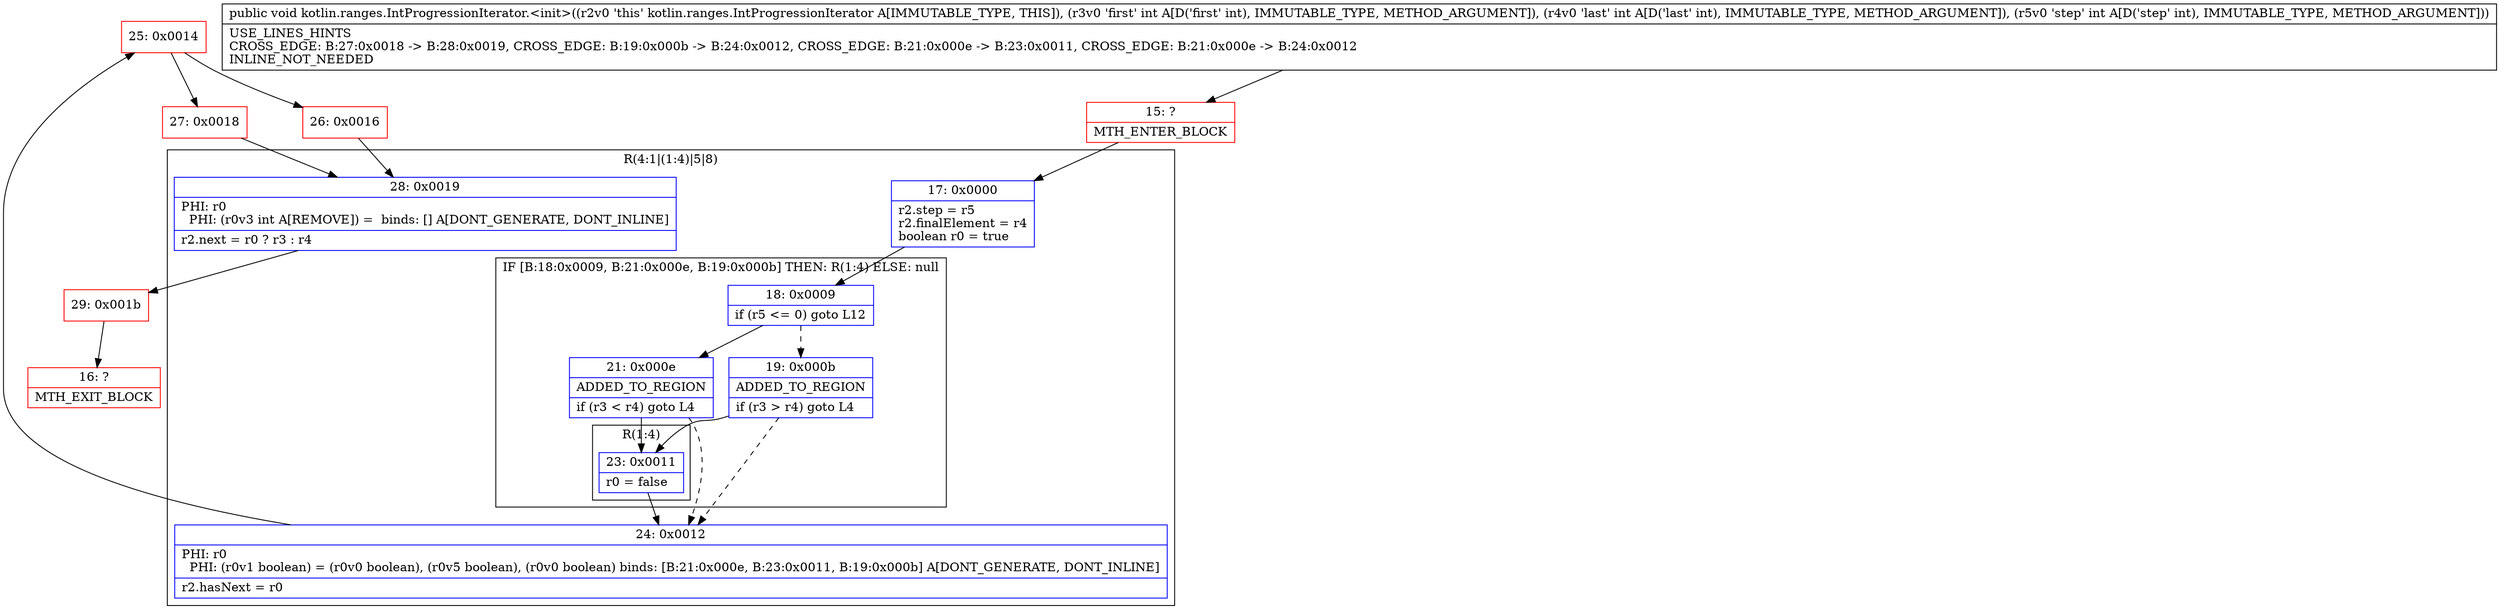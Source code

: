 digraph "CFG forkotlin.ranges.IntProgressionIterator.\<init\>(III)V" {
subgraph cluster_Region_86513805 {
label = "R(4:1|(1:4)|5|8)";
node [shape=record,color=blue];
Node_17 [shape=record,label="{17\:\ 0x0000|r2.step = r5\lr2.finalElement = r4\lboolean r0 = true\l}"];
subgraph cluster_IfRegion_391779935 {
label = "IF [B:18:0x0009, B:21:0x000e, B:19:0x000b] THEN: R(1:4) ELSE: null";
node [shape=record,color=blue];
Node_18 [shape=record,label="{18\:\ 0x0009|if (r5 \<= 0) goto L12\l}"];
Node_21 [shape=record,label="{21\:\ 0x000e|ADDED_TO_REGION\l|if (r3 \< r4) goto L4\l}"];
Node_19 [shape=record,label="{19\:\ 0x000b|ADDED_TO_REGION\l|if (r3 \> r4) goto L4\l}"];
subgraph cluster_Region_700238876 {
label = "R(1:4)";
node [shape=record,color=blue];
Node_23 [shape=record,label="{23\:\ 0x0011|r0 = false\l}"];
}
}
Node_24 [shape=record,label="{24\:\ 0x0012|PHI: r0 \l  PHI: (r0v1 boolean) = (r0v0 boolean), (r0v5 boolean), (r0v0 boolean) binds: [B:21:0x000e, B:23:0x0011, B:19:0x000b] A[DONT_GENERATE, DONT_INLINE]\l|r2.hasNext = r0\l}"];
Node_28 [shape=record,label="{28\:\ 0x0019|PHI: r0 \l  PHI: (r0v3 int A[REMOVE]) =  binds: [] A[DONT_GENERATE, DONT_INLINE]\l|r2.next = r0 ? r3 : r4\l}"];
}
Node_15 [shape=record,color=red,label="{15\:\ ?|MTH_ENTER_BLOCK\l}"];
Node_25 [shape=record,color=red,label="{25\:\ 0x0014}"];
Node_26 [shape=record,color=red,label="{26\:\ 0x0016}"];
Node_29 [shape=record,color=red,label="{29\:\ 0x001b}"];
Node_16 [shape=record,color=red,label="{16\:\ ?|MTH_EXIT_BLOCK\l}"];
Node_27 [shape=record,color=red,label="{27\:\ 0x0018}"];
MethodNode[shape=record,label="{public void kotlin.ranges.IntProgressionIterator.\<init\>((r2v0 'this' kotlin.ranges.IntProgressionIterator A[IMMUTABLE_TYPE, THIS]), (r3v0 'first' int A[D('first' int), IMMUTABLE_TYPE, METHOD_ARGUMENT]), (r4v0 'last' int A[D('last' int), IMMUTABLE_TYPE, METHOD_ARGUMENT]), (r5v0 'step' int A[D('step' int), IMMUTABLE_TYPE, METHOD_ARGUMENT]))  | USE_LINES_HINTS\lCROSS_EDGE: B:27:0x0018 \-\> B:28:0x0019, CROSS_EDGE: B:19:0x000b \-\> B:24:0x0012, CROSS_EDGE: B:21:0x000e \-\> B:23:0x0011, CROSS_EDGE: B:21:0x000e \-\> B:24:0x0012\lINLINE_NOT_NEEDED\l}"];
MethodNode -> Node_15;Node_17 -> Node_18;
Node_18 -> Node_19[style=dashed];
Node_18 -> Node_21;
Node_21 -> Node_23;
Node_21 -> Node_24[style=dashed];
Node_19 -> Node_23;
Node_19 -> Node_24[style=dashed];
Node_23 -> Node_24;
Node_24 -> Node_25;
Node_28 -> Node_29;
Node_15 -> Node_17;
Node_25 -> Node_26;
Node_25 -> Node_27;
Node_26 -> Node_28;
Node_29 -> Node_16;
Node_27 -> Node_28;
}

